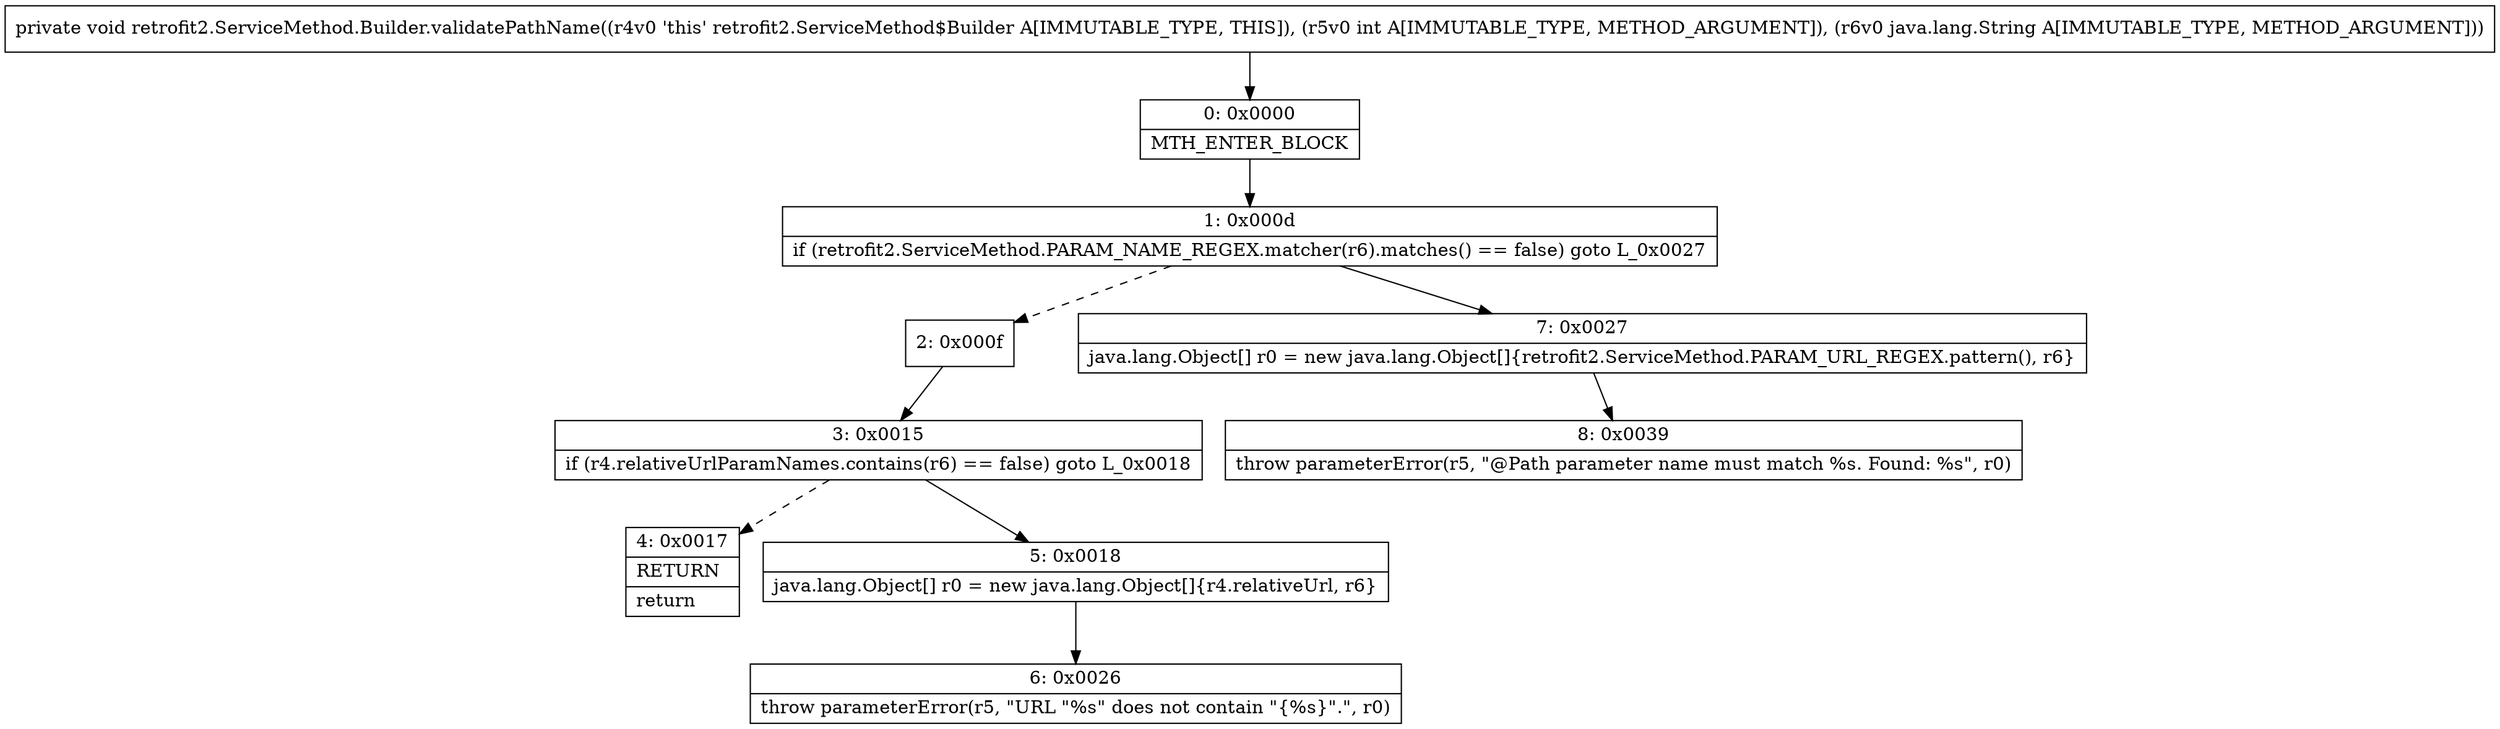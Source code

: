 digraph "CFG forretrofit2.ServiceMethod.Builder.validatePathName(ILjava\/lang\/String;)V" {
Node_0 [shape=record,label="{0\:\ 0x0000|MTH_ENTER_BLOCK\l}"];
Node_1 [shape=record,label="{1\:\ 0x000d|if (retrofit2.ServiceMethod.PARAM_NAME_REGEX.matcher(r6).matches() == false) goto L_0x0027\l}"];
Node_2 [shape=record,label="{2\:\ 0x000f}"];
Node_3 [shape=record,label="{3\:\ 0x0015|if (r4.relativeUrlParamNames.contains(r6) == false) goto L_0x0018\l}"];
Node_4 [shape=record,label="{4\:\ 0x0017|RETURN\l|return\l}"];
Node_5 [shape=record,label="{5\:\ 0x0018|java.lang.Object[] r0 = new java.lang.Object[]\{r4.relativeUrl, r6\}\l}"];
Node_6 [shape=record,label="{6\:\ 0x0026|throw parameterError(r5, \"URL \"%s\" does not contain \"\{%s\}\".\", r0)\l}"];
Node_7 [shape=record,label="{7\:\ 0x0027|java.lang.Object[] r0 = new java.lang.Object[]\{retrofit2.ServiceMethod.PARAM_URL_REGEX.pattern(), r6\}\l}"];
Node_8 [shape=record,label="{8\:\ 0x0039|throw parameterError(r5, \"@Path parameter name must match %s. Found: %s\", r0)\l}"];
MethodNode[shape=record,label="{private void retrofit2.ServiceMethod.Builder.validatePathName((r4v0 'this' retrofit2.ServiceMethod$Builder A[IMMUTABLE_TYPE, THIS]), (r5v0 int A[IMMUTABLE_TYPE, METHOD_ARGUMENT]), (r6v0 java.lang.String A[IMMUTABLE_TYPE, METHOD_ARGUMENT])) }"];
MethodNode -> Node_0;
Node_0 -> Node_1;
Node_1 -> Node_2[style=dashed];
Node_1 -> Node_7;
Node_2 -> Node_3;
Node_3 -> Node_4[style=dashed];
Node_3 -> Node_5;
Node_5 -> Node_6;
Node_7 -> Node_8;
}

